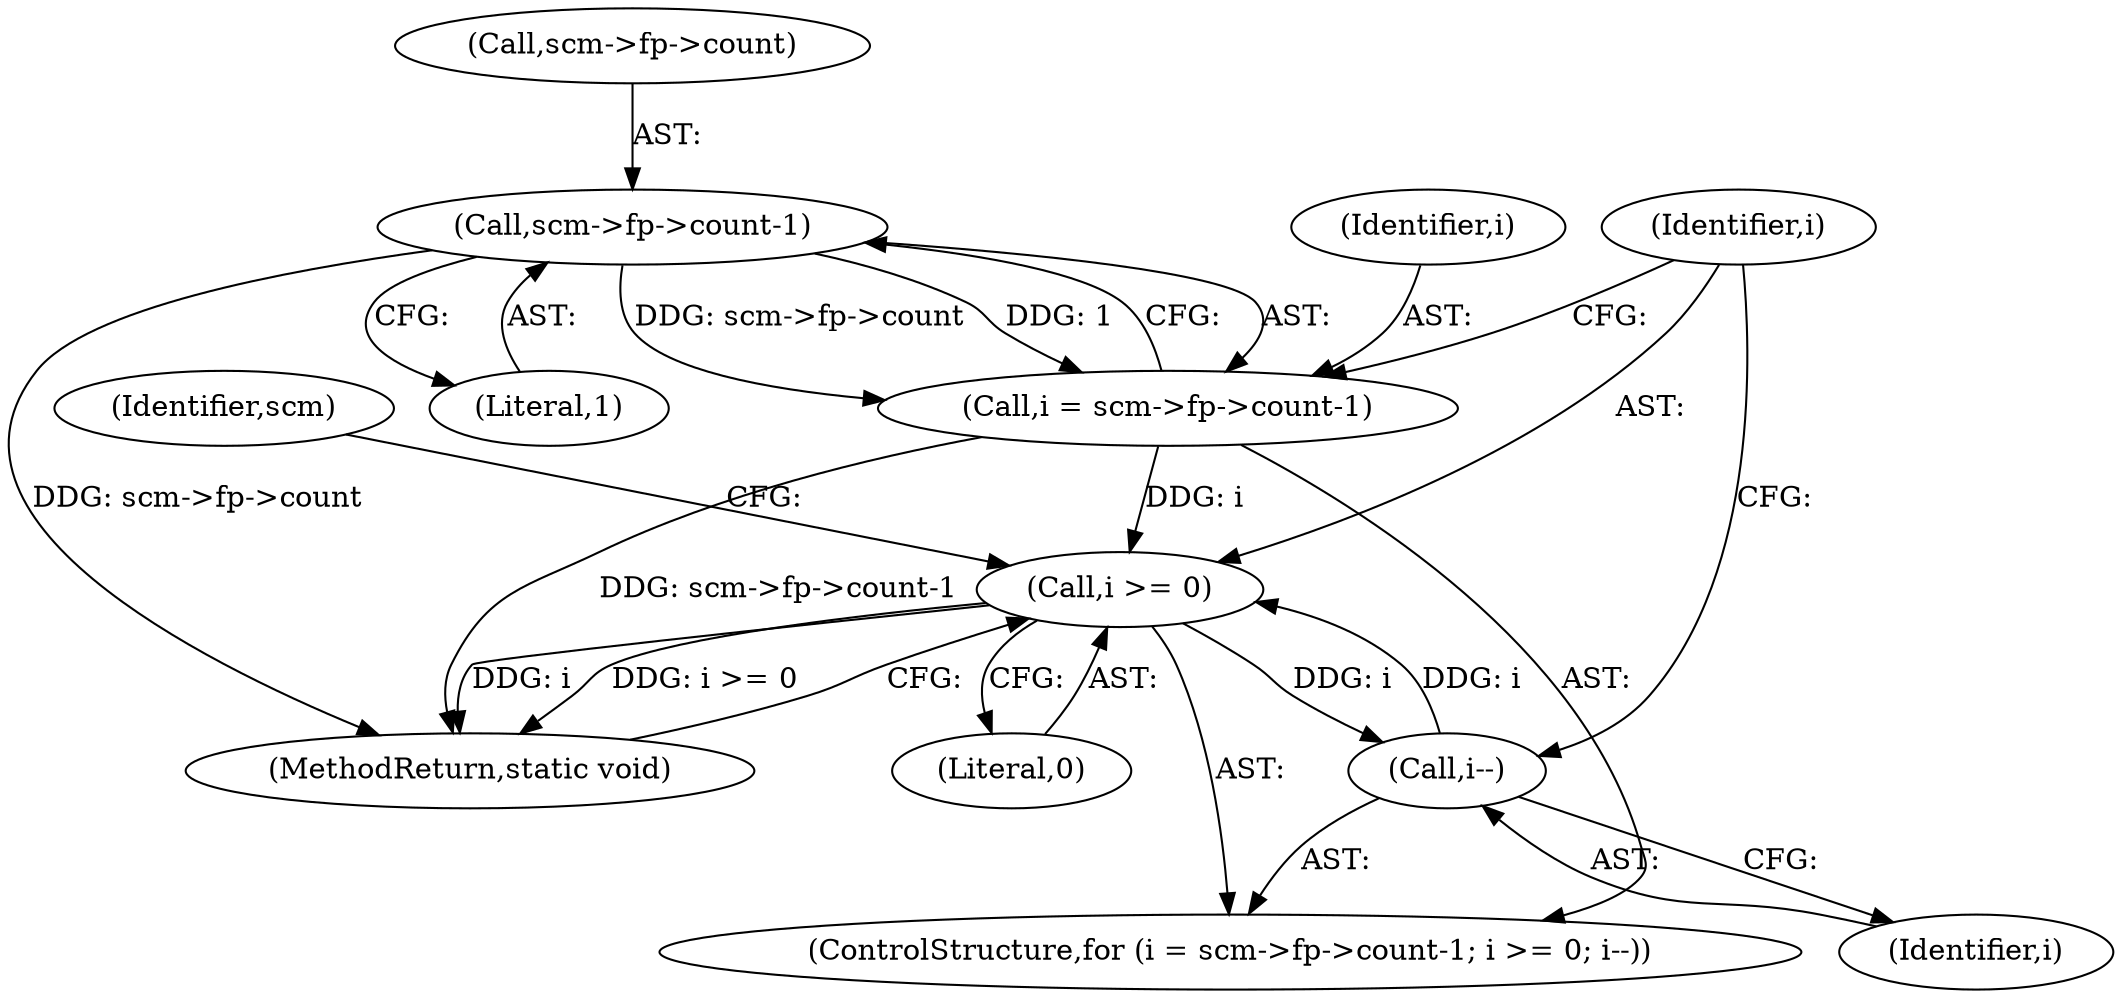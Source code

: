 digraph "0_linux_415e3d3e90ce9e18727e8843ae343eda5a58fad6_3@pointer" {
"1000122" [label="(Call,scm->fp->count-1)"];
"1000120" [label="(Call,i = scm->fp->count-1)"];
"1000129" [label="(Call,i >= 0)"];
"1000132" [label="(Call,i--)"];
"1000147" [label="(MethodReturn,static void)"];
"1000137" [label="(Identifier,scm)"];
"1000120" [label="(Call,i = scm->fp->count-1)"];
"1000131" [label="(Literal,0)"];
"1000130" [label="(Identifier,i)"];
"1000129" [label="(Call,i >= 0)"];
"1000121" [label="(Identifier,i)"];
"1000128" [label="(Literal,1)"];
"1000122" [label="(Call,scm->fp->count-1)"];
"1000119" [label="(ControlStructure,for (i = scm->fp->count-1; i >= 0; i--))"];
"1000133" [label="(Identifier,i)"];
"1000132" [label="(Call,i--)"];
"1000123" [label="(Call,scm->fp->count)"];
"1000122" -> "1000120"  [label="AST: "];
"1000122" -> "1000128"  [label="CFG: "];
"1000123" -> "1000122"  [label="AST: "];
"1000128" -> "1000122"  [label="AST: "];
"1000120" -> "1000122"  [label="CFG: "];
"1000122" -> "1000147"  [label="DDG: scm->fp->count"];
"1000122" -> "1000120"  [label="DDG: scm->fp->count"];
"1000122" -> "1000120"  [label="DDG: 1"];
"1000120" -> "1000119"  [label="AST: "];
"1000121" -> "1000120"  [label="AST: "];
"1000130" -> "1000120"  [label="CFG: "];
"1000120" -> "1000147"  [label="DDG: scm->fp->count-1"];
"1000120" -> "1000129"  [label="DDG: i"];
"1000129" -> "1000119"  [label="AST: "];
"1000129" -> "1000131"  [label="CFG: "];
"1000130" -> "1000129"  [label="AST: "];
"1000131" -> "1000129"  [label="AST: "];
"1000137" -> "1000129"  [label="CFG: "];
"1000147" -> "1000129"  [label="CFG: "];
"1000129" -> "1000147"  [label="DDG: i"];
"1000129" -> "1000147"  [label="DDG: i >= 0"];
"1000132" -> "1000129"  [label="DDG: i"];
"1000129" -> "1000132"  [label="DDG: i"];
"1000132" -> "1000119"  [label="AST: "];
"1000132" -> "1000133"  [label="CFG: "];
"1000133" -> "1000132"  [label="AST: "];
"1000130" -> "1000132"  [label="CFG: "];
}

